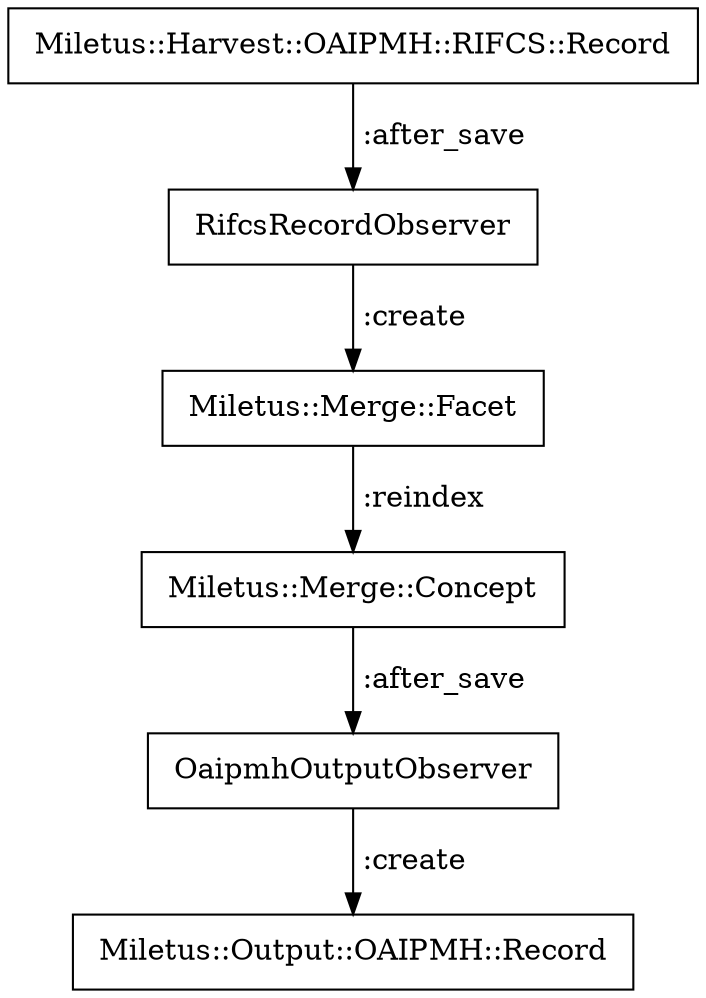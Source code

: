 digraph miletus {
  node[shape=box];
  input_record [label=" Miletus::Harvest::OAIPMH::RIFCS::Record "];
  rifcs_record_observer [label=" RifcsRecordObserver "];
  facet [label=" Miletus::Merge::Facet "];
  concept [label=" Miletus::Merge::Concept "];
  oaipmh_output_observer [label=" OaipmhOutputObserver "];
  output_record [label=" Miletus::Output::OAIPMH::Record "];
  input_record -> rifcs_record_observer [ label=" :after_save " ];
  rifcs_record_observer -> facet [ label=" :create" ];
  facet -> concept [ label=" :reindex " ];
  concept -> oaipmh_output_observer [ label=" :after_save " ];
  oaipmh_output_observer -> output_record [ label=" :create " ];
}
